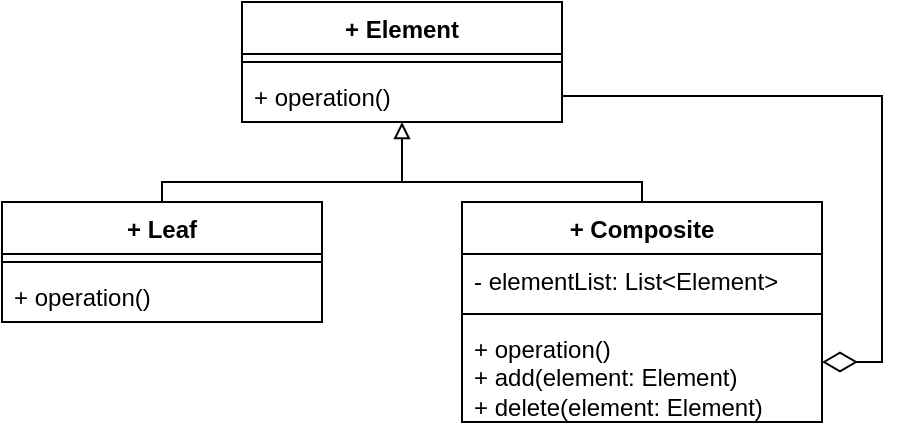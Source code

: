 <mxfile version="25.0.2">
  <diagram name="Page-1" id="Q5TdvnYj3OLMtnw9kkKN">
    <mxGraphModel dx="400" dy="258" grid="1" gridSize="10" guides="1" tooltips="1" connect="1" arrows="1" fold="1" page="1" pageScale="1" pageWidth="570" pageHeight="940" math="0" shadow="0">
      <root>
        <mxCell id="0" />
        <mxCell id="1" parent="0" />
        <mxCell id="ACRCxIwSQY8OoluMufxe-1" value="+ Element" style="swimlane;fontStyle=1;align=center;verticalAlign=top;childLayout=stackLayout;horizontal=1;startSize=26;horizontalStack=0;resizeParent=1;resizeParentMax=0;resizeLast=0;collapsible=1;marginBottom=0;whiteSpace=wrap;html=1;" vertex="1" parent="1">
          <mxGeometry x="200" y="220" width="160" height="60" as="geometry" />
        </mxCell>
        <mxCell id="ACRCxIwSQY8OoluMufxe-3" value="" style="line;strokeWidth=1;fillColor=none;align=left;verticalAlign=middle;spacingTop=-1;spacingLeft=3;spacingRight=3;rotatable=0;labelPosition=right;points=[];portConstraint=eastwest;strokeColor=inherit;" vertex="1" parent="ACRCxIwSQY8OoluMufxe-1">
          <mxGeometry y="26" width="160" height="8" as="geometry" />
        </mxCell>
        <mxCell id="ACRCxIwSQY8OoluMufxe-4" value="+ operation()" style="text;strokeColor=none;fillColor=none;align=left;verticalAlign=top;spacingLeft=4;spacingRight=4;overflow=hidden;rotatable=0;points=[[0,0.5],[1,0.5]];portConstraint=eastwest;whiteSpace=wrap;html=1;" vertex="1" parent="ACRCxIwSQY8OoluMufxe-1">
          <mxGeometry y="34" width="160" height="26" as="geometry" />
        </mxCell>
        <mxCell id="ACRCxIwSQY8OoluMufxe-5" value="+ Leaf" style="swimlane;fontStyle=1;align=center;verticalAlign=top;childLayout=stackLayout;horizontal=1;startSize=26;horizontalStack=0;resizeParent=1;resizeParentMax=0;resizeLast=0;collapsible=1;marginBottom=0;whiteSpace=wrap;html=1;" vertex="1" parent="1">
          <mxGeometry x="80" y="320" width="160" height="60" as="geometry" />
        </mxCell>
        <mxCell id="ACRCxIwSQY8OoluMufxe-7" value="" style="line;strokeWidth=1;fillColor=none;align=left;verticalAlign=middle;spacingTop=-1;spacingLeft=3;spacingRight=3;rotatable=0;labelPosition=right;points=[];portConstraint=eastwest;strokeColor=inherit;" vertex="1" parent="ACRCxIwSQY8OoluMufxe-5">
          <mxGeometry y="26" width="160" height="8" as="geometry" />
        </mxCell>
        <mxCell id="ACRCxIwSQY8OoluMufxe-8" value="+ operation()" style="text;strokeColor=none;fillColor=none;align=left;verticalAlign=top;spacingLeft=4;spacingRight=4;overflow=hidden;rotatable=0;points=[[0,0.5],[1,0.5]];portConstraint=eastwest;whiteSpace=wrap;html=1;" vertex="1" parent="ACRCxIwSQY8OoluMufxe-5">
          <mxGeometry y="34" width="160" height="26" as="geometry" />
        </mxCell>
        <mxCell id="ACRCxIwSQY8OoluMufxe-9" value="+ Composite" style="swimlane;fontStyle=1;align=center;verticalAlign=top;childLayout=stackLayout;horizontal=1;startSize=26;horizontalStack=0;resizeParent=1;resizeParentMax=0;resizeLast=0;collapsible=1;marginBottom=0;whiteSpace=wrap;html=1;" vertex="1" parent="1">
          <mxGeometry x="310" y="320" width="180" height="110" as="geometry" />
        </mxCell>
        <mxCell id="ACRCxIwSQY8OoluMufxe-10" value="- elementList: List&amp;lt;Element&amp;gt;" style="text;strokeColor=none;fillColor=none;align=left;verticalAlign=top;spacingLeft=4;spacingRight=4;overflow=hidden;rotatable=0;points=[[0,0.5],[1,0.5]];portConstraint=eastwest;whiteSpace=wrap;html=1;" vertex="1" parent="ACRCxIwSQY8OoluMufxe-9">
          <mxGeometry y="26" width="180" height="26" as="geometry" />
        </mxCell>
        <mxCell id="ACRCxIwSQY8OoluMufxe-11" value="" style="line;strokeWidth=1;fillColor=none;align=left;verticalAlign=middle;spacingTop=-1;spacingLeft=3;spacingRight=3;rotatable=0;labelPosition=right;points=[];portConstraint=eastwest;strokeColor=inherit;" vertex="1" parent="ACRCxIwSQY8OoluMufxe-9">
          <mxGeometry y="52" width="180" height="8" as="geometry" />
        </mxCell>
        <mxCell id="ACRCxIwSQY8OoluMufxe-12" value="+ operation()&lt;div&gt;+ add(element: Element)&lt;/div&gt;&lt;div&gt;+ delete(element: Element)&lt;/div&gt;" style="text;strokeColor=none;fillColor=none;align=left;verticalAlign=top;spacingLeft=4;spacingRight=4;overflow=hidden;rotatable=0;points=[[0,0.5],[1,0.5]];portConstraint=eastwest;whiteSpace=wrap;html=1;" vertex="1" parent="ACRCxIwSQY8OoluMufxe-9">
          <mxGeometry y="60" width="180" height="50" as="geometry" />
        </mxCell>
        <mxCell id="ACRCxIwSQY8OoluMufxe-14" value="" style="html=1;verticalAlign=bottom;labelBackgroundColor=none;endArrow=block;endFill=0;rounded=0;" edge="1" parent="1">
          <mxGeometry width="160" relative="1" as="geometry">
            <mxPoint x="280" y="310" as="sourcePoint" />
            <mxPoint x="280" y="280" as="targetPoint" />
          </mxGeometry>
        </mxCell>
        <mxCell id="ACRCxIwSQY8OoluMufxe-15" value="" style="html=1;verticalAlign=bottom;labelBackgroundColor=none;endArrow=none;endFill=0;rounded=0;" edge="1" parent="1">
          <mxGeometry width="160" relative="1" as="geometry">
            <mxPoint x="160" y="310" as="sourcePoint" />
            <mxPoint x="280.5" y="310" as="targetPoint" />
          </mxGeometry>
        </mxCell>
        <mxCell id="ACRCxIwSQY8OoluMufxe-16" value="" style="html=1;verticalAlign=bottom;labelBackgroundColor=none;endArrow=none;endFill=0;rounded=0;" edge="1" parent="1">
          <mxGeometry width="160" relative="1" as="geometry">
            <mxPoint x="278" y="310" as="sourcePoint" />
            <mxPoint x="400" y="310" as="targetPoint" />
          </mxGeometry>
        </mxCell>
        <mxCell id="ACRCxIwSQY8OoluMufxe-18" value="" style="html=1;verticalAlign=bottom;labelBackgroundColor=none;endArrow=none;endFill=0;rounded=0;" edge="1" parent="1">
          <mxGeometry width="160" relative="1" as="geometry">
            <mxPoint x="160" y="320" as="sourcePoint" />
            <mxPoint x="160" y="309.5" as="targetPoint" />
          </mxGeometry>
        </mxCell>
        <mxCell id="ACRCxIwSQY8OoluMufxe-19" value="" style="html=1;verticalAlign=bottom;labelBackgroundColor=none;endArrow=none;endFill=0;rounded=0;" edge="1" parent="1">
          <mxGeometry width="160" relative="1" as="geometry">
            <mxPoint x="400" y="320" as="sourcePoint" />
            <mxPoint x="400" y="309.5" as="targetPoint" />
          </mxGeometry>
        </mxCell>
        <mxCell id="ACRCxIwSQY8OoluMufxe-20" style="edgeStyle=orthogonalEdgeStyle;rounded=0;orthogonalLoop=1;jettySize=auto;html=1;entryX=1;entryY=0.4;entryDx=0;entryDy=0;entryPerimeter=0;endArrow=diamondThin;endFill=0;endSize=15;" edge="1" parent="1" source="ACRCxIwSQY8OoluMufxe-4" target="ACRCxIwSQY8OoluMufxe-12">
          <mxGeometry relative="1" as="geometry" />
        </mxCell>
      </root>
    </mxGraphModel>
  </diagram>
</mxfile>
